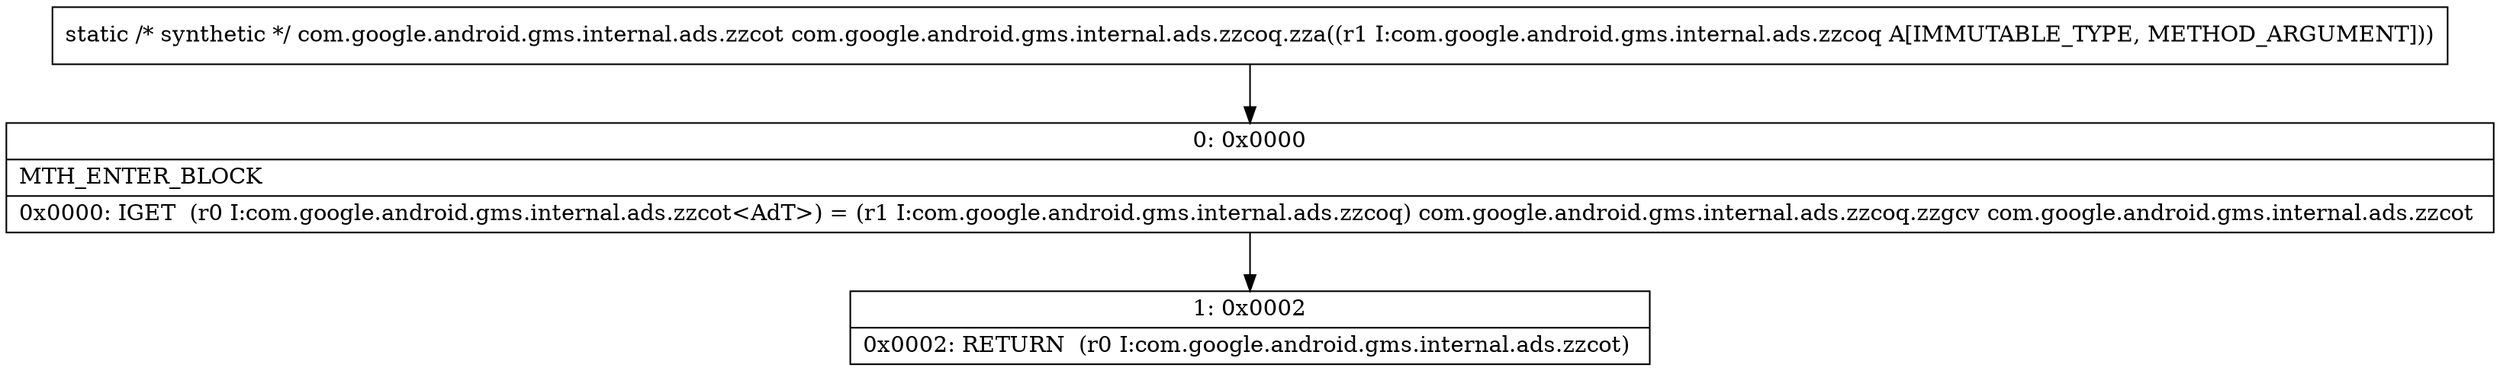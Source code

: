 digraph "CFG forcom.google.android.gms.internal.ads.zzcoq.zza(Lcom\/google\/android\/gms\/internal\/ads\/zzcoq;)Lcom\/google\/android\/gms\/internal\/ads\/zzcot;" {
Node_0 [shape=record,label="{0\:\ 0x0000|MTH_ENTER_BLOCK\l|0x0000: IGET  (r0 I:com.google.android.gms.internal.ads.zzcot\<AdT\>) = (r1 I:com.google.android.gms.internal.ads.zzcoq) com.google.android.gms.internal.ads.zzcoq.zzgcv com.google.android.gms.internal.ads.zzcot \l}"];
Node_1 [shape=record,label="{1\:\ 0x0002|0x0002: RETURN  (r0 I:com.google.android.gms.internal.ads.zzcot) \l}"];
MethodNode[shape=record,label="{static \/* synthetic *\/ com.google.android.gms.internal.ads.zzcot com.google.android.gms.internal.ads.zzcoq.zza((r1 I:com.google.android.gms.internal.ads.zzcoq A[IMMUTABLE_TYPE, METHOD_ARGUMENT])) }"];
MethodNode -> Node_0;
Node_0 -> Node_1;
}

